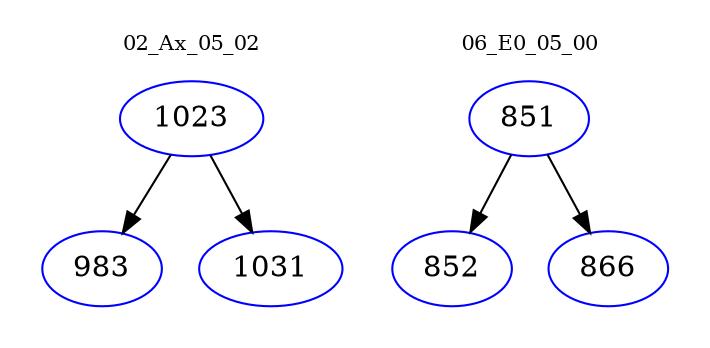 digraph{
subgraph cluster_0 {
color = white
label = "02_Ax_05_02";
fontsize=10;
T0_1023 [label="1023", color="blue"]
T0_1023 -> T0_983 [color="black"]
T0_983 [label="983", color="blue"]
T0_1023 -> T0_1031 [color="black"]
T0_1031 [label="1031", color="blue"]
}
subgraph cluster_1 {
color = white
label = "06_E0_05_00";
fontsize=10;
T1_851 [label="851", color="blue"]
T1_851 -> T1_852 [color="black"]
T1_852 [label="852", color="blue"]
T1_851 -> T1_866 [color="black"]
T1_866 [label="866", color="blue"]
}
}
